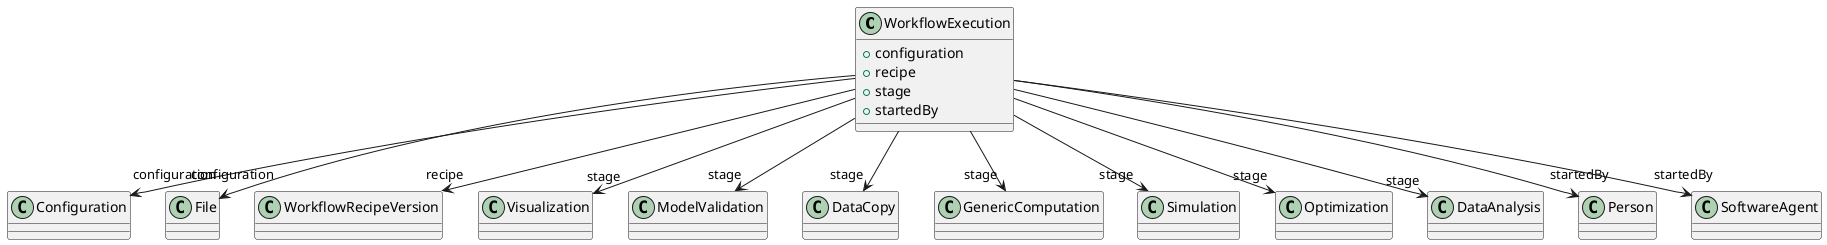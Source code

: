 @startuml
class WorkflowExecution {
+configuration
+recipe
+stage
+startedBy

}
WorkflowExecution -d-> "configuration" Configuration
WorkflowExecution -d-> "configuration" File
WorkflowExecution -d-> "recipe" WorkflowRecipeVersion
WorkflowExecution -d-> "stage" Visualization
WorkflowExecution -d-> "stage" ModelValidation
WorkflowExecution -d-> "stage" DataCopy
WorkflowExecution -d-> "stage" GenericComputation
WorkflowExecution -d-> "stage" Simulation
WorkflowExecution -d-> "stage" Optimization
WorkflowExecution -d-> "stage" DataAnalysis
WorkflowExecution -d-> "startedBy" Person
WorkflowExecution -d-> "startedBy" SoftwareAgent

@enduml